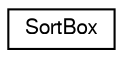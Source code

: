 digraph G
{
  edge [fontname="FreeSans",fontsize="10",labelfontname="FreeSans",labelfontsize="10"];
  node [fontname="FreeSans",fontsize="10",shape=record];
  rankdir="LR";
  Node1 [label="SortBox",height=0.2,width=0.4,color="black", fillcolor="white", style="filled",URL="$classSortBox.shtml",tooltip="A Function Object class for a sorting criterion between one RangedLabBox and another."];
}
